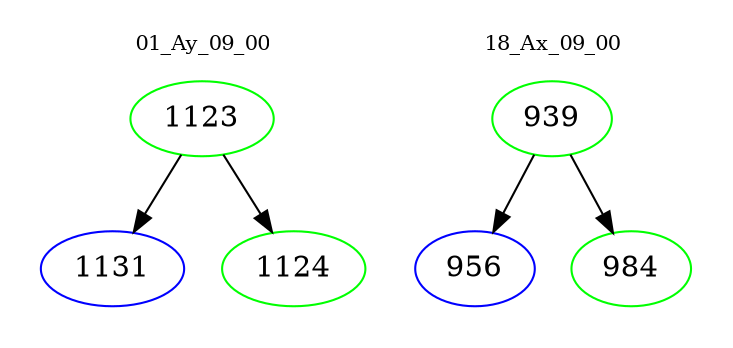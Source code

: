 digraph{
subgraph cluster_0 {
color = white
label = "01_Ay_09_00";
fontsize=10;
T0_1123 [label="1123", color="green"]
T0_1123 -> T0_1131 [color="black"]
T0_1131 [label="1131", color="blue"]
T0_1123 -> T0_1124 [color="black"]
T0_1124 [label="1124", color="green"]
}
subgraph cluster_1 {
color = white
label = "18_Ax_09_00";
fontsize=10;
T1_939 [label="939", color="green"]
T1_939 -> T1_956 [color="black"]
T1_956 [label="956", color="blue"]
T1_939 -> T1_984 [color="black"]
T1_984 [label="984", color="green"]
}
}
